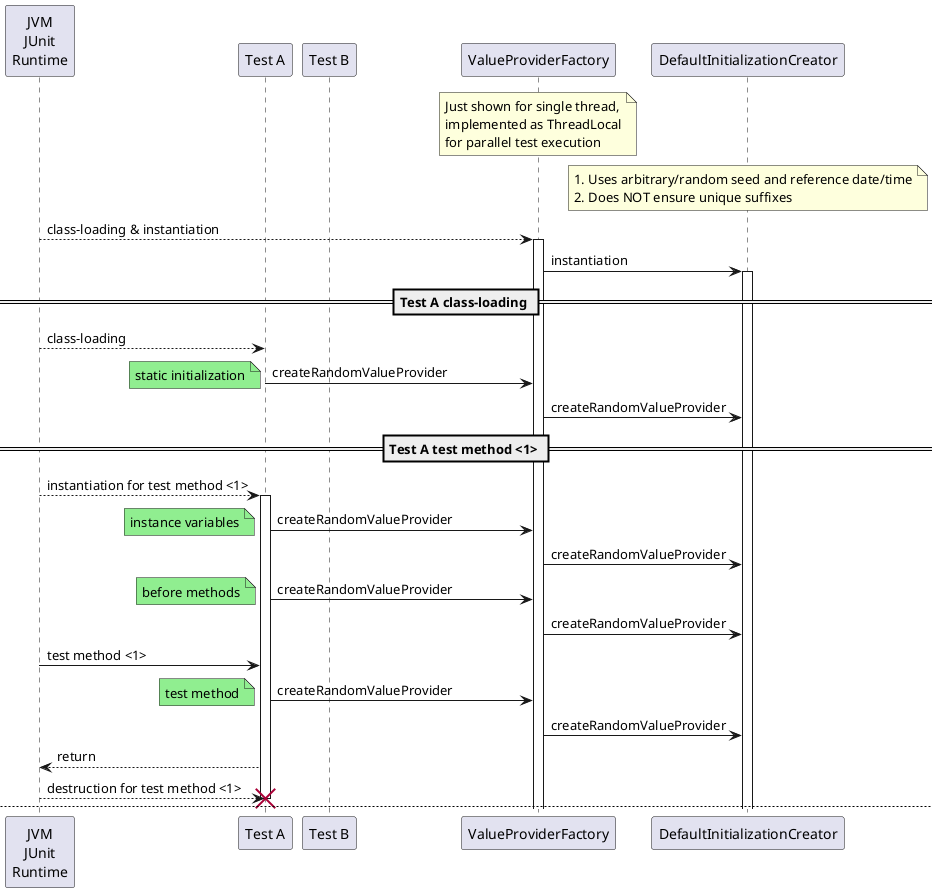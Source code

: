 @startuml
participant "JVM\nJUnit\nRuntime" as JVM
participant "Test A" as T_A
participant "Test B" as T_B

participant "ValueProviderFactory" as VPF
note over VPF: Just shown for single thread,\nimplemented as ThreadLocal\nfor parallel test execution
participant "DefaultInitializationCreator" as D_VPC
note over D_VPC: 1. Uses arbitrary/random seed and reference date/time\n2. Does NOT ensure unique suffixes

JVM --> VPF : class-loading & instantiation
activate VPF
VPF -> D_VPC : instantiation
activate D_VPC

== Test A class-loading ==
JVM --> T_A : class-loading
T_A -> VPF : createRandomValueProvider
note left #lightgreen: static initialization
VPF -> D_VPC : createRandomValueProvider

== Test A test method <1> ==
JVM --> T_A : instantiation for test method <1>
activate T_A

T_A -> VPF : createRandomValueProvider
note left #lightgreen: instance variables
VPF -> D_VPC : createRandomValueProvider

T_A -> VPF : createRandomValueProvider
note left #lightgreen: before methods
VPF -> D_VPC : createRandomValueProvider

JVM -> T_A : test method <1> 
T_A -> VPF : createRandomValueProvider
note left #lightgreen: test method
VPF -> D_VPC : createRandomValueProvider

T_A --> JVM : return

JVM --> T_A : destruction for test method <1> 
destroy T_A
newpage

== Test A test method <2> ==
JVM --> T_A : instantiation for test method <2>
activate T_A

T_A -> VPF : createRandomValueProvider
note left #lightgreen: instance variables
VPF -> D_VPC : createRandomValueProvider

T_A -> VPF : createRandomValueProvider
note left #lightgreen: before methods
VPF -> D_VPC : createRandomValueProvider

JVM -> T_A : test method <2> 
T_A -> VPF : createRandomValueProvider
note left #lightgreen: test method
VPF -> D_VPC : createRandomValueProvider

T_A --> JVM : return

JVM --> T_A : destruction for test method <2> 
destroy T_A
newpage

== Test B class-loading ==
JVM --> T_B : class-loading
T_B -> VPF : createRandomValueProvider
note left #lightgreen: static initialization
VPF -> D_VPC : createRandomValueProvider

== Test B test method <1> ==
JVM -> T_B : instantiation for test method <1> 
activate T_B

T_B -> VPF : createRandomValueProvider
note left #lightgreen: instance variables
VPF -> D_VPC : createRandomValueProvider

... continued as shown above for Test A ...

@enduml
